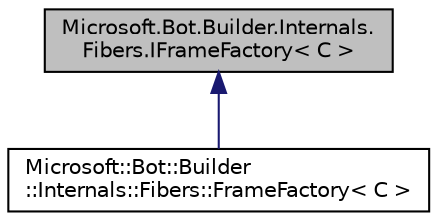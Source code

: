digraph "Microsoft.Bot.Builder.Internals.Fibers.IFrameFactory&lt; C &gt;"
{
  edge [fontname="Helvetica",fontsize="10",labelfontname="Helvetica",labelfontsize="10"];
  node [fontname="Helvetica",fontsize="10",shape=record];
  Node1 [label="Microsoft.Bot.Builder.Internals.\lFibers.IFrameFactory\< C \>",height=0.2,width=0.4,color="black", fillcolor="grey75", style="filled", fontcolor="black"];
  Node1 -> Node2 [dir="back",color="midnightblue",fontsize="10",style="solid",fontname="Helvetica"];
  Node2 [label="Microsoft::Bot::Builder\l::Internals::Fibers::FrameFactory\< C \>",height=0.2,width=0.4,color="black", fillcolor="white", style="filled",URL="$da/d34/class_microsoft_1_1_bot_1_1_builder_1_1_internals_1_1_fibers_1_1_frame_factory.html"];
}
